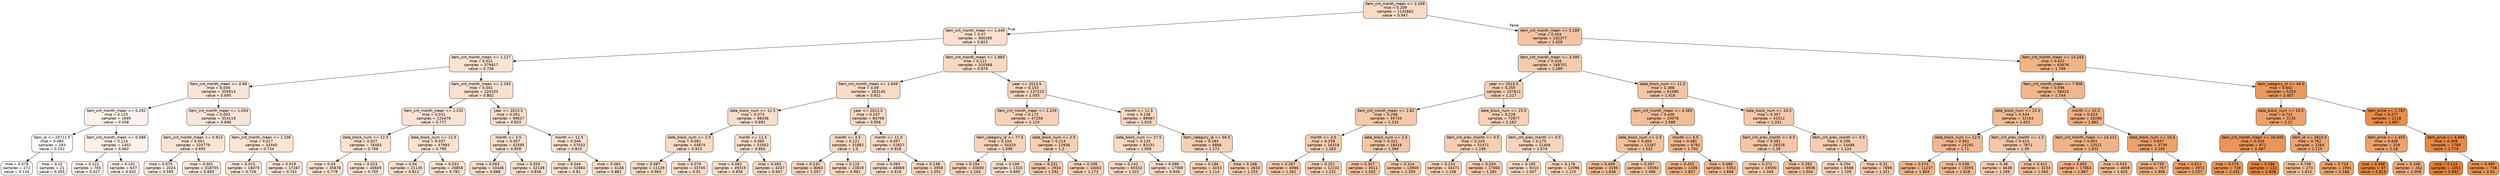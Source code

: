 digraph Tree {
node [shape=box, style="filled, rounded", color="black", fontname=helvetica] ;
edge [fontname=helvetica] ;
0 [label="item_cnt_month_mean <= 2.458\nmse = 0.209\nsamples = 1132662\nvalue = 0.947", fillcolor="#e581394a"] ;
1 [label="item_cnt_month_mean <= 1.449\nmse = 0.07\nsamples = 900285\nvalue = 0.823", fillcolor="#e581393f"] ;
0 -> 1 [labeldistance=2.5, labelangle=45, headlabel="True"] ;
2 [label="item_cnt_month_mean <= 1.127\nmse = 0.021\nsamples = 579917\nvalue = 0.736", fillcolor="#e5813937"] ;
1 -> 2 ;
3 [label="item_cnt_month_mean <= 0.69\nmse = 0.004\nsamples = 355814\nvalue = 0.695", fillcolor="#e5813933"] ;
2 -> 3 ;
4 [label="item_cnt_month_mean <= 0.292\nmse = 0.123\nsamples = 1695\nvalue = 0.408", fillcolor="#e5813919"] ;
3 -> 4 ;
5 [label="item_id <= 20711.5\nmse = 0.085\nsamples = 293\nvalue = 0.152", fillcolor="#e5813902"] ;
4 -> 5 ;
6 [label="mse = 0.078\nsamples = 272\nvalue = 0.134", fillcolor="#e5813900"] ;
5 -> 6 ;
7 [label="mse = 0.12\nsamples = 21\nvalue = 0.355", fillcolor="#e5813914"] ;
5 -> 7 ;
8 [label="item_cnt_month_mean <= 0.586\nmse = 0.114\nsamples = 1402\nvalue = 0.462", fillcolor="#e581391e"] ;
4 -> 8 ;
9 [label="mse = 0.122\nsamples = 765\nvalue = 0.427", fillcolor="#e581391b"] ;
8 -> 9 ;
10 [label="mse = 0.102\nsamples = 637\nvalue = 0.502", fillcolor="#e5813921"] ;
8 -> 10 ;
11 [label="item_cnt_month_mean <= 1.054\nmse = 0.003\nsamples = 354119\nvalue = 0.696", fillcolor="#e5813933"] ;
3 -> 11 ;
12 [label="item_cnt_month_mean <= 0.913\nmse = 0.001\nsamples = 320779\nvalue = 0.692", fillcolor="#e5813933"] ;
11 -> 12 ;
13 [label="mse = 0.075\nsamples = 2024\nvalue = 0.595", fillcolor="#e581392a"] ;
12 -> 13 ;
14 [label="mse = 0.001\nsamples = 318755\nvalue = 0.693", fillcolor="#e5813933"] ;
12 -> 14 ;
15 [label="item_cnt_month_mean <= 1.106\nmse = 0.017\nsamples = 33340\nvalue = 0.734", fillcolor="#e5813936"] ;
11 -> 15 ;
16 [label="mse = 0.015\nsamples = 16073\nvalue = 0.726", fillcolor="#e5813936"] ;
15 -> 16 ;
17 [label="mse = 0.019\nsamples = 17267\nvalue = 0.741", fillcolor="#e5813937"] ;
15 -> 17 ;
18 [label="item_cnt_month_mean <= 1.293\nmse = 0.041\nsamples = 224103\nvalue = 0.802", fillcolor="#e581393d"] ;
2 -> 18 ;
19 [label="item_cnt_month_mean <= 1.232\nmse = 0.031\nsamples = 124476\nvalue = 0.777", fillcolor="#e581393a"] ;
18 -> 19 ;
20 [label="date_block_num <= 12.5\nmse = 0.027\nsamples = 76483\nvalue = 0.766", fillcolor="#e5813939"] ;
19 -> 20 ;
21 [label="mse = 0.03\nsamples = 35878\nvalue = 0.778", fillcolor="#e581393b"] ;
20 -> 21 ;
22 [label="mse = 0.023\nsamples = 40605\nvalue = 0.755", fillcolor="#e5813938"] ;
20 -> 22 ;
23 [label="date_block_num <= 11.5\nmse = 0.037\nsamples = 47993\nvalue = 0.795", fillcolor="#e581393c"] ;
19 -> 23 ;
24 [label="mse = 0.04\nsamples = 21135\nvalue = 0.812", fillcolor="#e581393e"] ;
23 -> 24 ;
25 [label="mse = 0.033\nsamples = 26858\nvalue = 0.782", fillcolor="#e581393b"] ;
23 -> 25 ;
26 [label="year <= 2013.5\nmse = 0.051\nsamples = 99627\nvalue = 0.833", fillcolor="#e5813940"] ;
18 -> 26 ;
27 [label="month <= 3.5\nmse = 0.057\nsamples = 42595\nvalue = 0.858", fillcolor="#e5813942"] ;
26 -> 27 ;
28 [label="mse = 0.063\nsamples = 10446\nvalue = 0.888", fillcolor="#e5813944"] ;
27 -> 28 ;
29 [label="mse = 0.055\nsamples = 32149\nvalue = 0.848", fillcolor="#e5813941"] ;
27 -> 29 ;
30 [label="month <= 11.5\nmse = 0.046\nsamples = 57032\nvalue = 0.815", fillcolor="#e581393e"] ;
26 -> 30 ;
31 [label="mse = 0.044\nsamples = 52884\nvalue = 0.81", fillcolor="#e581393d"] ;
30 -> 31 ;
32 [label="mse = 0.063\nsamples = 4148\nvalue = 0.881", fillcolor="#e5813944"] ;
30 -> 32 ;
33 [label="item_cnt_month_mean <= 1.883\nmse = 0.121\nsamples = 320368\nvalue = 0.979", fillcolor="#e581394d"] ;
1 -> 33 ;
34 [label="item_cnt_month_mean <= 1.649\nmse = 0.09\nsamples = 183145\nvalue = 0.921", fillcolor="#e5813947"] ;
33 -> 34 ;
35 [label="date_block_num <= 12.5\nmse = 0.073\nsamples = 98436\nvalue = 0.891", fillcolor="#e5813945"] ;
34 -> 35 ;
36 [label="date_block_num <= 2.5\nmse = 0.081\nsamples = 44874\nvalue = 0.923", fillcolor="#e5813948"] ;
35 -> 36 ;
37 [label="mse = 0.087\nsamples = 11129\nvalue = 0.963", fillcolor="#e581394b"] ;
36 -> 37 ;
38 [label="mse = 0.079\nsamples = 33745\nvalue = 0.91", fillcolor="#e5813946"] ;
36 -> 38 ;
39 [label="month <= 11.5\nmse = 0.065\nsamples = 53562\nvalue = 0.865", fillcolor="#e5813942"] ;
35 -> 39 ;
40 [label="mse = 0.062\nsamples = 49315\nvalue = 0.858", fillcolor="#e5813942"] ;
39 -> 40 ;
41 [label="mse = 0.091\nsamples = 4247\nvalue = 0.947", fillcolor="#e581394a"] ;
39 -> 41 ;
42 [label="year <= 2013.5\nmse = 0.107\nsamples = 84709\nvalue = 0.956", fillcolor="#e581394b"] ;
34 -> 42 ;
43 [label="month <= 3.5\nmse = 0.121\nsamples = 31882\nvalue = 1.0", fillcolor="#e581394f"] ;
42 -> 43 ;
44 [label="mse = 0.132\nsamples = 8063\nvalue = 1.057", fillcolor="#e5813954"] ;
43 -> 44 ;
45 [label="mse = 0.115\nsamples = 23819\nvalue = 0.981", fillcolor="#e581394d"] ;
43 -> 45 ;
46 [label="month <= 11.5\nmse = 0.097\nsamples = 52827\nvalue = 0.928", fillcolor="#e5813948"] ;
42 -> 46 ;
47 [label="mse = 0.093\nsamples = 48869\nvalue = 0.918", fillcolor="#e5813947"] ;
46 -> 47 ;
48 [label="mse = 0.138\nsamples = 3958\nvalue = 1.051", fillcolor="#e5813953"] ;
46 -> 48 ;
49 [label="year <= 2013.5\nmse = 0.153\nsamples = 137223\nvalue = 1.055", fillcolor="#e5813954"] ;
33 -> 49 ;
50 [label="item_cnt_month_mean <= 2.229\nmse = 0.172\nsamples = 47256\nvalue = 1.124", fillcolor="#e581395a"] ;
49 -> 50 ;
51 [label="item_category_id <= 77.5\nmse = 0.154\nsamples = 34320\nvalue = 1.096", fillcolor="#e5813957"] ;
50 -> 51 ;
52 [label="mse = 0.154\nsamples = 33000\nvalue = 1.104", fillcolor="#e5813958"] ;
51 -> 52 ;
53 [label="mse = 0.108\nsamples = 1320\nvalue = 0.895", fillcolor="#e5813945"] ;
51 -> 53 ;
54 [label="date_block_num <= 2.5\nmse = 0.214\nsamples = 12936\nvalue = 1.2", fillcolor="#e5813961"] ;
50 -> 54 ;
55 [label="mse = 0.231\nsamples = 2934\nvalue = 1.292", fillcolor="#e5813969"] ;
54 -> 55 ;
56 [label="mse = 0.206\nsamples = 10002\nvalue = 1.173", fillcolor="#e581395e"] ;
54 -> 56 ;
57 [label="month <= 11.5\nmse = 0.138\nsamples = 89967\nvalue = 1.019", fillcolor="#e5813950"] ;
49 -> 57 ;
58 [label="date_block_num <= 27.5\nmse = 0.133\nsamples = 83101\nvalue = 1.006", fillcolor="#e581394f"] ;
57 -> 58 ;
59 [label="mse = 0.141\nsamples = 65532\nvalue = 1.022", fillcolor="#e5813951"] ;
58 -> 59 ;
60 [label="mse = 0.098\nsamples = 17569\nvalue = 0.949", fillcolor="#e581394a"] ;
58 -> 60 ;
61 [label="item_category_id <= 56.5\nmse = 0.183\nsamples = 6866\nvalue = 1.172", fillcolor="#e581395e"] ;
57 -> 61 ;
62 [label="mse = 0.186\nsamples = 4033\nvalue = 1.114", fillcolor="#e5813959"] ;
61 -> 62 ;
63 [label="mse = 0.168\nsamples = 2833\nvalue = 1.255", fillcolor="#e5813966"] ;
61 -> 63 ;
64 [label="item_cnt_month_mean <= 5.189\nmse = 0.454\nsamples = 232377\nvalue = 1.428", fillcolor="#e5813976"] ;
0 -> 64 [labeldistance=2.5, labelangle=-45, headlabel="False"] ;
65 [label="item_cnt_month_mean <= 3.495\nmse = 0.316\nsamples = 168701\nvalue = 1.289", fillcolor="#e5813969"] ;
64 -> 65 ;
66 [label="year <= 2013.5\nmse = 0.255\nsamples = 107611\nvalue = 1.217", fillcolor="#e5813962"] ;
65 -> 66 ;
67 [label="item_cnt_month_mean <= 2.82\nmse = 0.296\nsamples = 34734\nvalue = 1.333", fillcolor="#e581396d"] ;
66 -> 67 ;
68 [label="month <= 3.5\nmse = 0.258\nsamples = 16318\nvalue = 1.263", fillcolor="#e5813967"] ;
67 -> 68 ;
69 [label="mse = 0.267\nsamples = 4086\nvalue = 1.361", fillcolor="#e581396f"] ;
68 -> 69 ;
70 [label="mse = 0.251\nsamples = 12232\nvalue = 1.231", fillcolor="#e5813964"] ;
68 -> 70 ;
71 [label="date_block_num <= 2.5\nmse = 0.321\nsamples = 18416\nvalue = 1.394", fillcolor="#e5813972"] ;
67 -> 71 ;
72 [label="mse = 0.327\nsamples = 4511\nvalue = 1.502", fillcolor="#e581397c"] ;
71 -> 72 ;
73 [label="mse = 0.314\nsamples = 13905\nvalue = 1.359", fillcolor="#e581396f"] ;
71 -> 73 ;
74 [label="date_block_num <= 25.5\nmse = 0.226\nsamples = 72877\nvalue = 1.162", fillcolor="#e581395d"] ;
66 -> 74 ;
75 [label="item_cnt_prev_month <= 0.5\nmse = 0.243\nsamples = 51471\nvalue = 1.199", fillcolor="#e5813961"] ;
74 -> 75 ;
76 [label="mse = 0.233\nsamples = 34471\nvalue = 1.158", fillcolor="#e581395d"] ;
75 -> 76 ;
77 [label="mse = 0.254\nsamples = 17000\nvalue = 1.281", fillcolor="#e5813968"] ;
75 -> 77 ;
78 [label="item_cnt_prev_month <= 0.5\nmse = 0.175\nsamples = 21406\nvalue = 1.074", fillcolor="#e5813955"] ;
74 -> 78 ;
79 [label="mse = 0.165\nsamples = 9310\nvalue = 1.007", fillcolor="#e581394f"] ;
78 -> 79 ;
80 [label="mse = 0.176\nsamples = 12096\nvalue = 1.125", fillcolor="#e581395a"] ;
78 -> 80 ;
81 [label="date_block_num <= 11.5\nmse = 0.398\nsamples = 61090\nvalue = 1.416", fillcolor="#e5813974"] ;
65 -> 81 ;
82 [label="item_cnt_month_mean <= 4.383\nmse = 0.436\nsamples = 20078\nvalue = 1.589", fillcolor="#e5813984"] ;
81 -> 82 ;
83 [label="date_block_num <= 2.5\nmse = 0.404\nsamples = 13287\nvalue = 1.532", fillcolor="#e581397f"] ;
82 -> 83 ;
84 [label="mse = 0.409\nsamples = 3195\nvalue = 1.646", fillcolor="#e5813989"] ;
83 -> 84 ;
85 [label="mse = 0.397\nsamples = 10092\nvalue = 1.496", fillcolor="#e581397c"] ;
83 -> 85 ;
86 [label="month <= 3.5\nmse = 0.481\nsamples = 6791\nvalue = 1.702", fillcolor="#e581398e"] ;
82 -> 86 ;
87 [label="mse = 0.431\nsamples = 1439\nvalue = 1.837", fillcolor="#e581399b"] ;
86 -> 87 ;
88 [label="mse = 0.488\nsamples = 5352\nvalue = 1.666", fillcolor="#e581398b"] ;
86 -> 88 ;
89 [label="date_block_num <= 24.5\nmse = 0.357\nsamples = 41012\nvalue = 1.331", fillcolor="#e581396d"] ;
81 -> 89 ;
90 [label="item_cnt_prev_month <= 0.5\nmse = 0.381\nsamples = 26526\nvalue = 1.39", fillcolor="#e5813972"] ;
89 -> 90 ;
91 [label="mse = 0.371\nsamples = 19590\nvalue = 1.349", fillcolor="#e581396e"] ;
90 -> 91 ;
92 [label="mse = 0.392\nsamples = 6936\nvalue = 1.504", fillcolor="#e581397c"] ;
90 -> 92 ;
93 [label="item_cnt_prev_month <= 0.5\nmse = 0.296\nsamples = 14486\nvalue = 1.224", fillcolor="#e5813963"] ;
89 -> 93 ;
94 [label="mse = 0.254\nsamples = 6588\nvalue = 1.109", fillcolor="#e5813958"] ;
93 -> 94 ;
95 [label="mse = 0.31\nsamples = 7898\nvalue = 1.321", fillcolor="#e581396c"] ;
93 -> 95 ;
96 [label="item_cnt_month_mean <= 14.243\nmse = 0.632\nsamples = 63676\nvalue = 1.799", fillcolor="#e5813997"] ;
64 -> 96 ;
97 [label="item_cnt_month_mean <= 7.906\nmse = 0.596\nsamples = 58423\nvalue = 1.744", fillcolor="#e5813992"] ;
96 -> 97 ;
98 [label="date_block_num <= 24.5\nmse = 0.544\nsamples = 32163\nvalue = 1.631", fillcolor="#e5813988"] ;
97 -> 98 ;
99 [label="date_block_num <= 12.5\nmse = 0.561\nsamples = 24292\nvalue = 1.71", fillcolor="#e581398f"] ;
98 -> 99 ;
100 [label="mse = 0.574\nsamples = 11237\nvalue = 1.804", fillcolor="#e5813998"] ;
99 -> 100 ;
101 [label="mse = 0.536\nsamples = 13055\nvalue = 1.628", fillcolor="#e5813988"] ;
99 -> 101 ;
102 [label="item_cnt_prev_month <= 1.5\nmse = 0.414\nsamples = 7871\nvalue = 1.39", fillcolor="#e5813972"] ;
98 -> 102 ;
103 [label="mse = 0.38\nsamples = 4638\nvalue = 1.269", fillcolor="#e5813967"] ;
102 -> 103 ;
104 [label="mse = 0.411\nsamples = 3233\nvalue = 1.563", fillcolor="#e5813982"] ;
102 -> 104 ;
105 [label="month <= 10.5\nmse = 0.624\nsamples = 26260\nvalue = 1.882", fillcolor="#e581399f"] ;
97 -> 105 ;
106 [label="item_cnt_month_mean <= 14.211\nmse = 0.601\nsamples = 22521\nvalue = 1.832", fillcolor="#e581399a"] ;
105 -> 106 ;
107 [label="mse = 0.602\nsamples = 17863\nvalue = 1.887", fillcolor="#e581399f"] ;
106 -> 107 ;
108 [label="mse = 0.543\nsamples = 4658\nvalue = 1.625", fillcolor="#e5813987"] ;
106 -> 108 ;
109 [label="date_block_num <= 10.5\nmse = 0.657\nsamples = 3739\nvalue = 2.185", fillcolor="#e58139ba"] ;
105 -> 109 ;
110 [label="mse = 0.735\nsamples = 767\nvalue = 1.908", fillcolor="#e58139a1"] ;
109 -> 110 ;
111 [label="mse = 0.612\nsamples = 2972\nvalue = 2.257", fillcolor="#e58139c1"] ;
109 -> 111 ;
112 [label="item_category_id <= 44.5\nmse = 0.642\nsamples = 5253\nvalue = 2.407", fillcolor="#e58139ce"] ;
96 -> 112 ;
113 [label="date_block_num <= 10.5\nmse = 0.731\nsamples = 3135\nvalue = 2.22", fillcolor="#e58139bd"] ;
112 -> 113 ;
114 [label="item_cnt_month_mean <= 26.045\nmse = 0.554\nsamples = 871\nvalue = 2.487", fillcolor="#e58139d6"] ;
113 -> 114 ;
115 [label="mse = 0.576\nsamples = 739\nvalue = 2.431", fillcolor="#e58139d1"] ;
114 -> 115 ;
116 [label="mse = 0.286\nsamples = 132\nvalue = 2.828", fillcolor="#e58139f5"] ;
114 -> 116 ;
117 [label="item_id <= 2810.5\nmse = 0.762\nsamples = 2264\nvalue = 2.115", fillcolor="#e58139b4"] ;
113 -> 117 ;
118 [label="mse = 0.738\nsamples = 273\nvalue = 1.612", fillcolor="#e5813986"] ;
117 -> 118 ;
119 [label="mse = 0.724\nsamples = 1991\nvalue = 2.186", fillcolor="#e58139ba"] ;
117 -> 119 ;
120 [label="item_price <= 1.787\nmse = 0.377\nsamples = 2118\nvalue = 2.687", fillcolor="#e58139e8"] ;
112 -> 120 ;
121 [label="item_price <= 1.453\nmse = 0.456\nsamples = 329\nvalue = 2.18", fillcolor="#e58139ba"] ;
120 -> 121 ;
122 [label="mse = 0.348\nsamples = 67\nvalue = 2.813", fillcolor="#e58139f3"] ;
121 -> 122 ;
123 [label="mse = 0.348\nsamples = 262\nvalue = 2.009", fillcolor="#e58139aa"] ;
121 -> 123 ;
124 [label="item_price <= 4.494\nmse = 0.308\nsamples = 1789\nvalue = 2.779", fillcolor="#e58139f0"] ;
120 -> 124 ;
125 [label="mse = 0.115\nsamples = 1051\nvalue = 2.942", fillcolor="#e58139ff"] ;
124 -> 125 ;
126 [label="mse = 0.495\nsamples = 738\nvalue = 2.54", fillcolor="#e58139db"] ;
124 -> 126 ;
}
